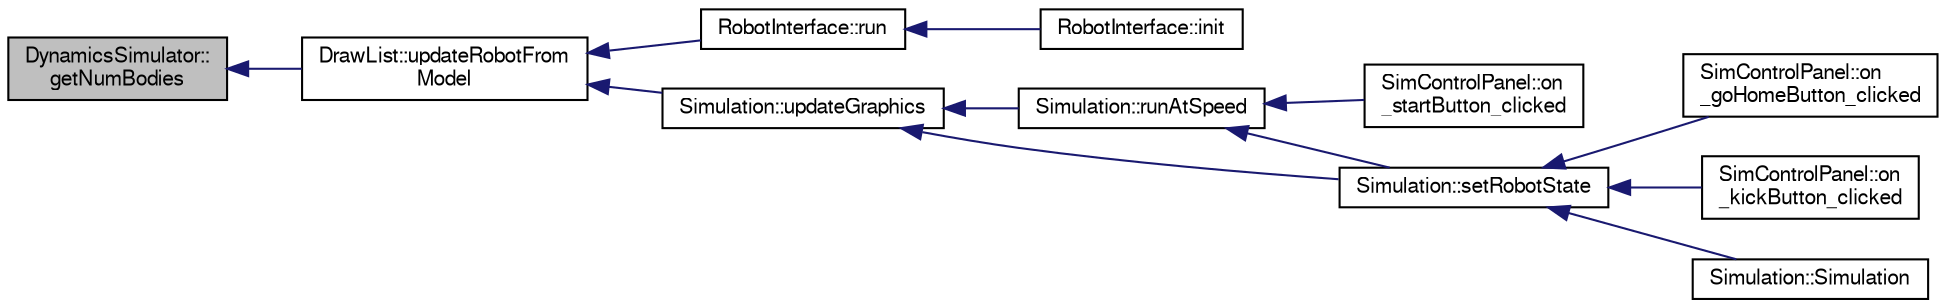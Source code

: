 digraph "DynamicsSimulator::getNumBodies"
{
  edge [fontname="FreeSans",fontsize="10",labelfontname="FreeSans",labelfontsize="10"];
  node [fontname="FreeSans",fontsize="10",shape=record];
  rankdir="LR";
  Node1 [label="DynamicsSimulator::\lgetNumBodies",height=0.2,width=0.4,color="black", fillcolor="grey75", style="filled", fontcolor="black"];
  Node1 -> Node2 [dir="back",color="midnightblue",fontsize="10",style="solid",fontname="FreeSans"];
  Node2 [label="DrawList::updateRobotFrom\lModel",height=0.2,width=0.4,color="black", fillcolor="white", style="filled",URL="$d1/d03/class_draw_list.html#afab0fbc56961ba8e101a2b28188efd98"];
  Node2 -> Node3 [dir="back",color="midnightblue",fontsize="10",style="solid",fontname="FreeSans"];
  Node3 [label="RobotInterface::run",height=0.2,width=0.4,color="black", fillcolor="white", style="filled",URL="$d6/d05/class_robot_interface.html#a3432a54d34a7752e6e25bb0bcaa0be2a"];
  Node3 -> Node4 [dir="back",color="midnightblue",fontsize="10",style="solid",fontname="FreeSans"];
  Node4 [label="RobotInterface::init",height=0.2,width=0.4,color="black", fillcolor="white", style="filled",URL="$d6/d05/class_robot_interface.html#a4600563c9f745e9d9e649a8db1f8cd78"];
  Node2 -> Node5 [dir="back",color="midnightblue",fontsize="10",style="solid",fontname="FreeSans"];
  Node5 [label="Simulation::updateGraphics",height=0.2,width=0.4,color="black", fillcolor="white", style="filled",URL="$dd/d14/class_simulation.html#a6186855f477a8b0add3cf41d5e5a6001"];
  Node5 -> Node6 [dir="back",color="midnightblue",fontsize="10",style="solid",fontname="FreeSans"];
  Node6 [label="Simulation::runAtSpeed",height=0.2,width=0.4,color="black", fillcolor="white", style="filled",URL="$dd/d14/class_simulation.html#a34b590ee1fed73b2b6aaf3d2bcf3da0c"];
  Node6 -> Node7 [dir="back",color="midnightblue",fontsize="10",style="solid",fontname="FreeSans"];
  Node7 [label="SimControlPanel::on\l_startButton_clicked",height=0.2,width=0.4,color="black", fillcolor="white", style="filled",URL="$d1/d22/class_sim_control_panel.html#afdfa6b365805d23d5438862de97856ae"];
  Node6 -> Node8 [dir="back",color="midnightblue",fontsize="10",style="solid",fontname="FreeSans"];
  Node8 [label="Simulation::setRobotState",height=0.2,width=0.4,color="black", fillcolor="white", style="filled",URL="$dd/d14/class_simulation.html#a8a3a6fa9691b58d5dc614d98b8e4fefb"];
  Node8 -> Node9 [dir="back",color="midnightblue",fontsize="10",style="solid",fontname="FreeSans"];
  Node9 [label="SimControlPanel::on\l_goHomeButton_clicked",height=0.2,width=0.4,color="black", fillcolor="white", style="filled",URL="$d1/d22/class_sim_control_panel.html#a9fd8fa720052f15525637834f456c465"];
  Node8 -> Node10 [dir="back",color="midnightblue",fontsize="10",style="solid",fontname="FreeSans"];
  Node10 [label="SimControlPanel::on\l_kickButton_clicked",height=0.2,width=0.4,color="black", fillcolor="white", style="filled",URL="$d1/d22/class_sim_control_panel.html#a18191363c7461cd1af623e790df2e71e"];
  Node8 -> Node11 [dir="back",color="midnightblue",fontsize="10",style="solid",fontname="FreeSans"];
  Node11 [label="Simulation::Simulation",height=0.2,width=0.4,color="black", fillcolor="white", style="filled",URL="$dd/d14/class_simulation.html#a6bf59d648bef2114a09ea3d81998ee3e"];
  Node5 -> Node8 [dir="back",color="midnightblue",fontsize="10",style="solid",fontname="FreeSans"];
}

